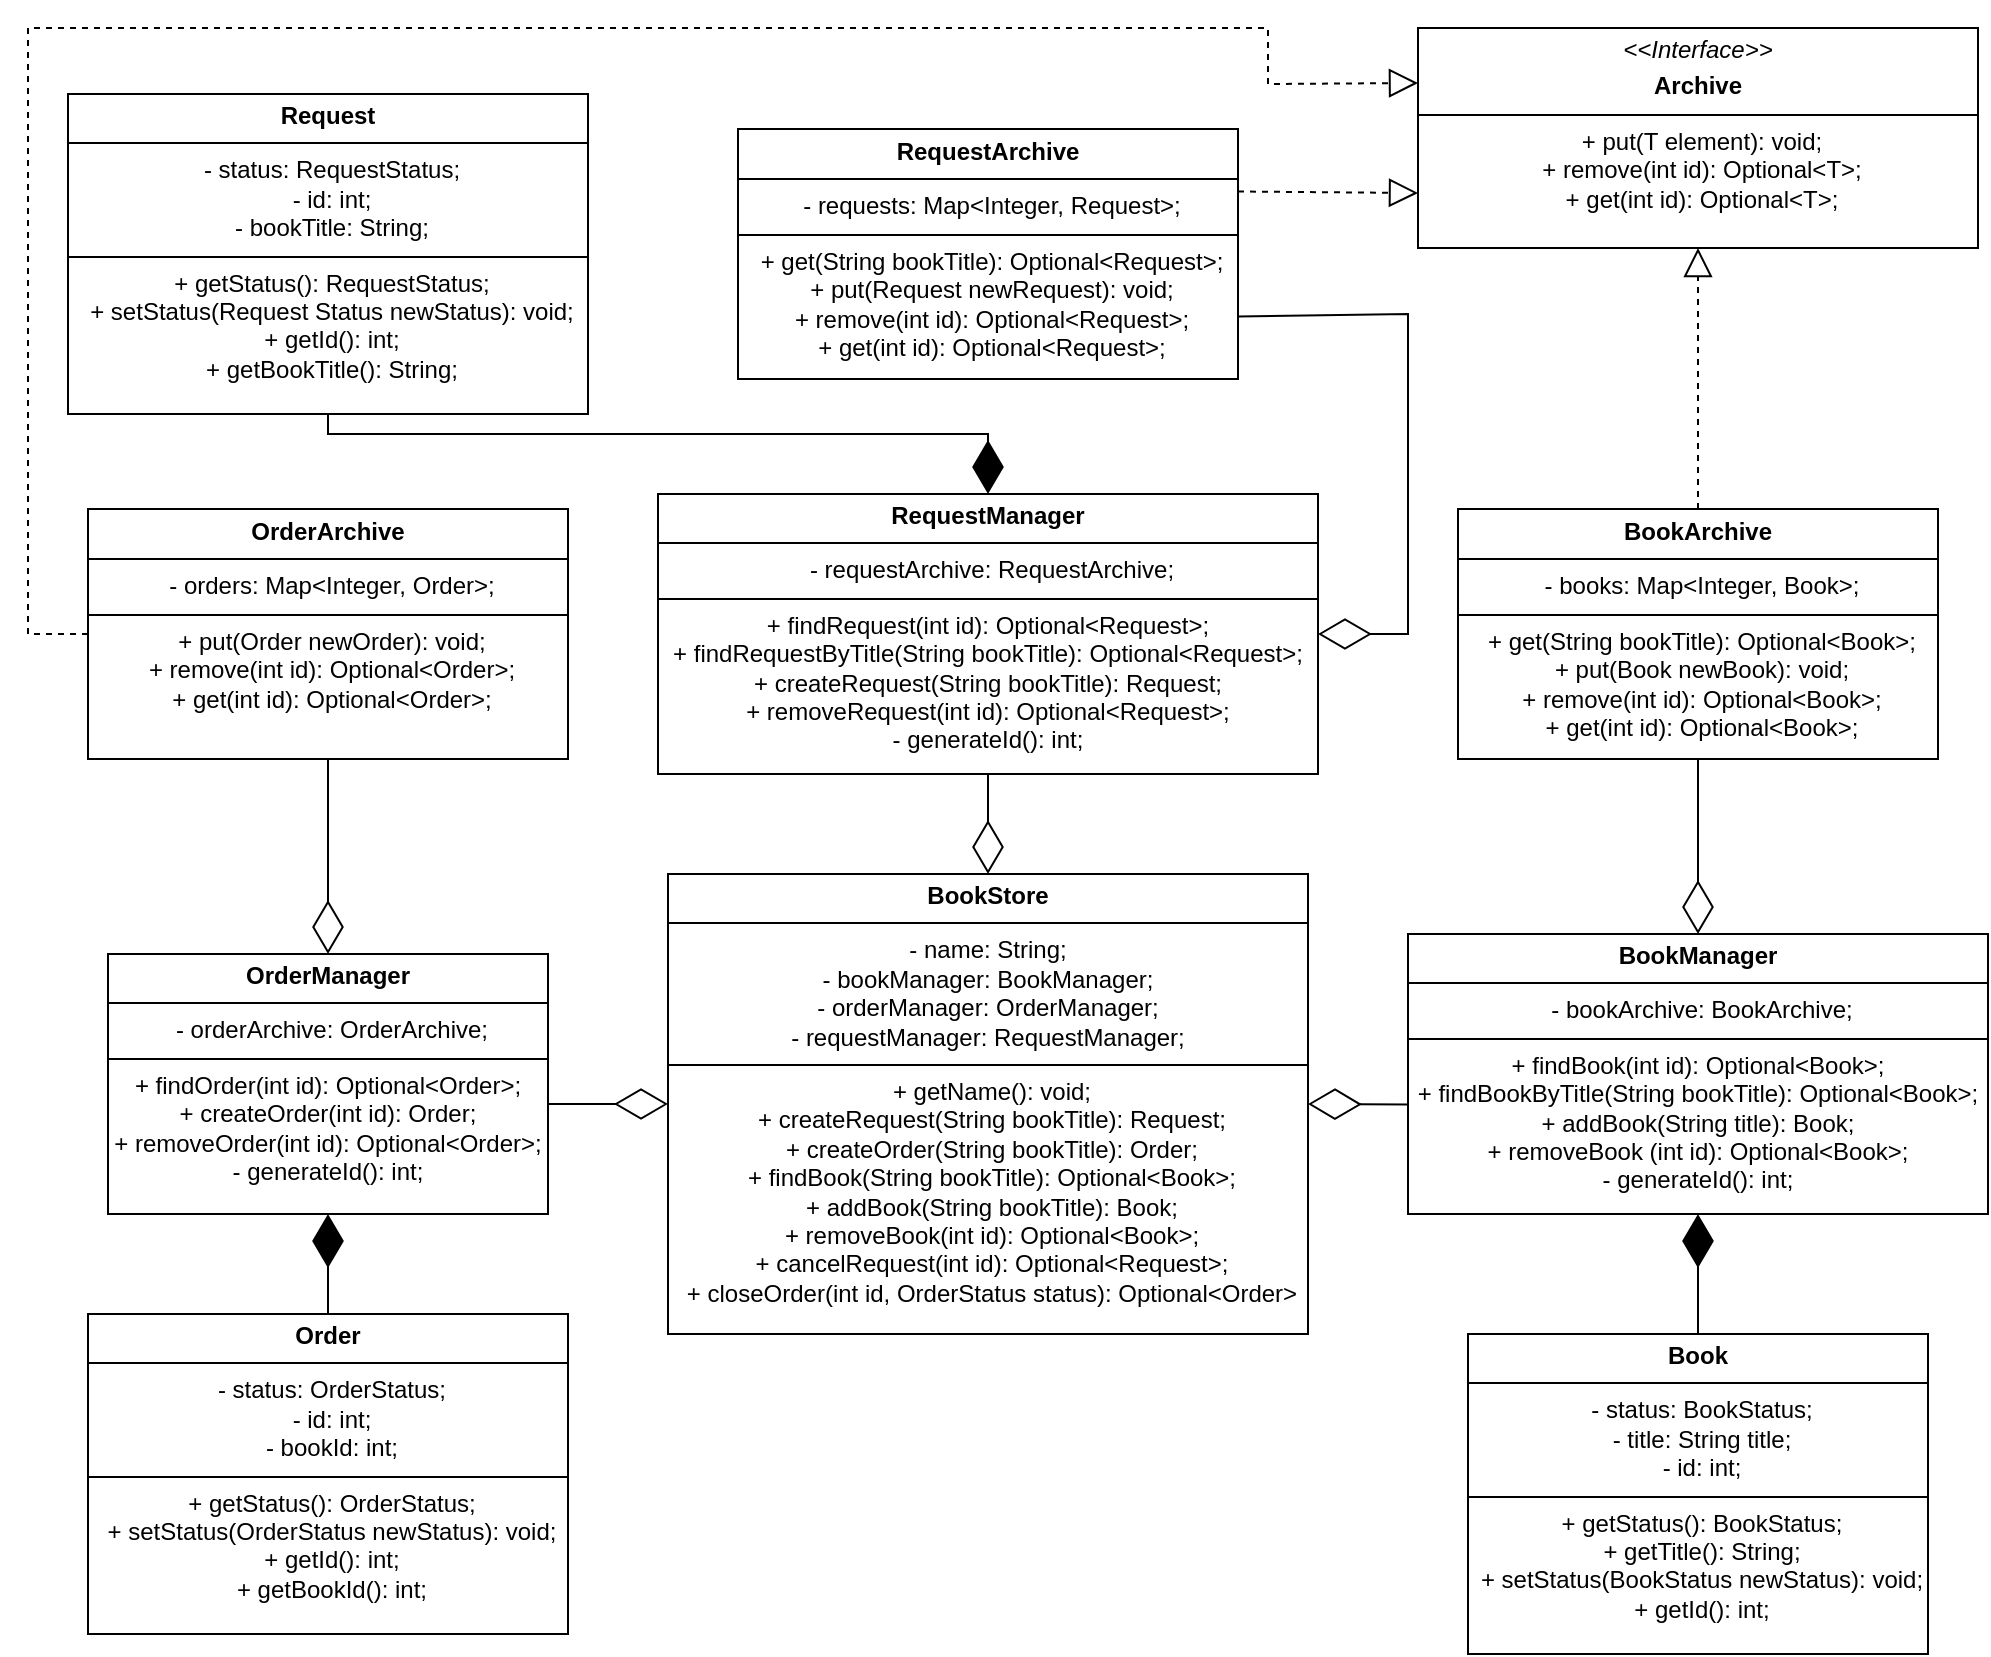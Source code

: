 <mxfile version="28.2.8">
  <diagram name="Page-1" id="uACb4W8uzrnaDRuGBQVx">
    <mxGraphModel dx="2593" dy="1364" grid="1" gridSize="10" guides="1" tooltips="1" connect="1" arrows="1" fold="1" page="1" pageScale="1" pageWidth="2339" pageHeight="3300" math="0" shadow="0">
      <root>
        <mxCell id="0" />
        <mxCell id="1" parent="0" />
        <mxCell id="P7VmRZu7HZeBI5Y8xL4--1" value="&lt;p align=&quot;center&quot; style=&quot;margin: 4px 0px 0px;&quot;&gt;&lt;b style=&quot;background-color: light-dark(#ffffff, var(--ge-dark-color, #121212));&quot;&gt;BookStore&lt;/b&gt;&lt;/p&gt;&lt;hr align=&quot;center&quot; size=&quot;1&quot; style=&quot;border-style:solid;&quot;&gt;&lt;div&gt;- name: String;&lt;/div&gt;&lt;div&gt;- bookManager: BookManager;&lt;/div&gt;&lt;div&gt;- orderManager: OrderManager;&lt;/div&gt;&lt;div&gt;- requestManager: RequestManager;&lt;/div&gt;&lt;hr align=&quot;center&quot; size=&quot;1&quot; style=&quot;border-style:solid;&quot;&gt;&lt;p align=&quot;center&quot; style=&quot;margin:0px;margin-left:4px;&quot;&gt;+ getName(): void;&lt;/p&gt;&lt;p align=&quot;center&quot; style=&quot;margin:0px;margin-left:4px;&quot;&gt;+ createRequest(String bookTitle): Request;&lt;/p&gt;&lt;p align=&quot;center&quot; style=&quot;margin:0px;margin-left:4px;&quot;&gt;+ createOrder(String bookTitle): Order;&lt;/p&gt;&lt;p align=&quot;center&quot; style=&quot;margin:0px;margin-left:4px;&quot;&gt;+ findBook(String bookTitle): Optional&amp;lt;Book&amp;gt;;&lt;/p&gt;&lt;p align=&quot;center&quot; style=&quot;margin:0px;margin-left:4px;&quot;&gt;+ addBook(String bookTitle): Book;&lt;/p&gt;&lt;p align=&quot;center&quot; style=&quot;margin:0px;margin-left:4px;&quot;&gt;+ removeBook(int id): Optional&amp;lt;Book&amp;gt;;&lt;/p&gt;&lt;p align=&quot;center&quot; style=&quot;margin:0px;margin-left:4px;&quot;&gt;+ cancelRequest(int id): Optional&amp;lt;Request&amp;gt;;&lt;/p&gt;&lt;p align=&quot;center&quot; style=&quot;margin:0px;margin-left:4px;&quot;&gt;+ closeOrder(int id, OrderStatus status): Optional&amp;lt;Order&amp;gt;&lt;br&gt;&lt;/p&gt;" style="verticalAlign=top;align=center;overflow=fill;html=1;whiteSpace=wrap;" vertex="1" parent="1">
          <mxGeometry x="730" y="670" width="320" height="230" as="geometry" />
        </mxCell>
        <mxCell id="P7VmRZu7HZeBI5Y8xL4--2" value="&lt;p style=&quot;margin: 4px 0px 0px;&quot;&gt;&lt;b&gt;OrderManager&lt;/b&gt;&lt;/p&gt;&lt;hr style=&quot;border-style:solid;&quot; size=&quot;1&quot;&gt;&lt;p style=&quot;margin:0px;margin-left:4px;&quot;&gt;- orderArchive: OrderArchive;&lt;/p&gt;&lt;p style=&quot;margin:0px;margin-left:4px;&quot;&gt;&lt;/p&gt;&lt;hr style=&quot;border-style:solid;&quot; size=&quot;1&quot;&gt;&lt;div&gt;+ findOrder(int id): Optional&amp;lt;Order&amp;gt;;&lt;/div&gt;&lt;div&gt;+ createOrder(int id): Order;&lt;/div&gt;&lt;div&gt;+ removeOrder(int id): Optional&amp;lt;Order&amp;gt;;&lt;/div&gt;&lt;div&gt;- generateId(): int;&lt;br&gt;&lt;/div&gt;&lt;p style=&quot;margin:0px;margin-left:4px;&quot;&gt;&lt;/p&gt;" style="verticalAlign=top;align=center;overflow=fill;html=1;whiteSpace=wrap;" vertex="1" parent="1">
          <mxGeometry x="450" y="710" width="220" height="130" as="geometry" />
        </mxCell>
        <mxCell id="P7VmRZu7HZeBI5Y8xL4--4" value="&lt;p style=&quot;margin: 4px 0px 0px;&quot;&gt;&lt;b&gt;BookManager&lt;/b&gt;&lt;/p&gt;&lt;hr style=&quot;border-style:solid;&quot; size=&quot;1&quot;&gt;&lt;p style=&quot;margin:0px;margin-left:4px;&quot;&gt;- bookArchive: BookArchive;&lt;/p&gt;&lt;hr style=&quot;border-style:solid;&quot; size=&quot;1&quot;&gt;&lt;div&gt;+ findBook(int id): Optional&amp;lt;Book&amp;gt;;&lt;/div&gt;&lt;div&gt;+ findBookByTitle(String bookTitle): Optional&amp;lt;Book&amp;gt;;&lt;/div&gt;&lt;div&gt;+ addBook(String title): Book;&lt;/div&gt;&lt;div&gt;+ removeBook (int id): Optional&amp;lt;Book&amp;gt;;&lt;/div&gt;&lt;div&gt;- generateId(): int;&lt;br&gt;&lt;/div&gt;&lt;p style=&quot;margin:0px;margin-left:4px;&quot;&gt;&lt;/p&gt;" style="verticalAlign=top;align=center;overflow=fill;html=1;whiteSpace=wrap;" vertex="1" parent="1">
          <mxGeometry x="1100" y="700" width="290" height="140" as="geometry" />
        </mxCell>
        <mxCell id="P7VmRZu7HZeBI5Y8xL4--5" value="&lt;p style=&quot;margin: 4px 0px 0px;&quot;&gt;&lt;b&gt;RequestManager&lt;/b&gt;&lt;/p&gt;&lt;hr style=&quot;border-style:solid;&quot; size=&quot;1&quot;&gt;&lt;p style=&quot;margin:0px;margin-left:4px;&quot;&gt;- requestArchive: RequestArchive;&lt;/p&gt;&lt;hr style=&quot;border-style:solid;&quot; size=&quot;1&quot;&gt;&lt;div&gt;+ findRequest(int id): Optional&amp;lt;Request&amp;gt;;&lt;/div&gt;&lt;div&gt;+ findRequestByTitle(String bookTitle): Optional&amp;lt;Request&amp;gt;;&lt;/div&gt;&lt;div&gt;&lt;div&gt;+ createRequest(String bookTitle): Request;&lt;/div&gt;&lt;div&gt;+ removeRequest(int id): Optional&amp;lt;Request&amp;gt;;&lt;/div&gt;- generateId(): int;&lt;/div&gt;&lt;p style=&quot;margin:0px;margin-left:4px;&quot;&gt;&lt;/p&gt;" style="verticalAlign=top;align=center;overflow=fill;html=1;whiteSpace=wrap;" vertex="1" parent="1">
          <mxGeometry x="725" y="480" width="330" height="140" as="geometry" />
        </mxCell>
        <mxCell id="P7VmRZu7HZeBI5Y8xL4--7" value="" style="endArrow=diamondThin;endFill=0;endSize=24;html=1;rounded=0;entryX=0;entryY=0.5;entryDx=0;entryDy=0;exitX=1.001;exitY=0.577;exitDx=0;exitDy=0;exitPerimeter=0;" edge="1" parent="1" source="P7VmRZu7HZeBI5Y8xL4--2" target="P7VmRZu7HZeBI5Y8xL4--1">
          <mxGeometry width="160" relative="1" as="geometry">
            <mxPoint x="760" y="610" as="sourcePoint" />
            <mxPoint x="920" y="610" as="targetPoint" />
          </mxGeometry>
        </mxCell>
        <mxCell id="P7VmRZu7HZeBI5Y8xL4--8" value="" style="endArrow=diamondThin;endFill=0;endSize=24;html=1;rounded=0;entryX=1;entryY=0.5;entryDx=0;entryDy=0;exitX=0.001;exitY=0.609;exitDx=0;exitDy=0;exitPerimeter=0;" edge="1" parent="1" source="P7VmRZu7HZeBI5Y8xL4--4" target="P7VmRZu7HZeBI5Y8xL4--1">
          <mxGeometry width="160" relative="1" as="geometry">
            <mxPoint x="760" y="610" as="sourcePoint" />
            <mxPoint x="920" y="610" as="targetPoint" />
          </mxGeometry>
        </mxCell>
        <mxCell id="P7VmRZu7HZeBI5Y8xL4--9" value="" style="endArrow=diamondThin;endFill=0;endSize=24;html=1;rounded=0;entryX=0.5;entryY=0;entryDx=0;entryDy=0;exitX=0.5;exitY=1;exitDx=0;exitDy=0;" edge="1" parent="1" source="P7VmRZu7HZeBI5Y8xL4--5" target="P7VmRZu7HZeBI5Y8xL4--1">
          <mxGeometry width="160" relative="1" as="geometry">
            <mxPoint x="850" y="680" as="sourcePoint" />
            <mxPoint x="1010" y="680" as="targetPoint" />
          </mxGeometry>
        </mxCell>
        <mxCell id="P7VmRZu7HZeBI5Y8xL4--10" value="&lt;p style=&quot;margin: 4px 0px 0px;&quot;&gt;&lt;b&gt;Book&lt;/b&gt;&lt;/p&gt;&lt;hr style=&quot;border-style:solid;&quot; size=&quot;1&quot;&gt;&lt;p style=&quot;margin:0px;margin-left:4px;&quot;&gt;- status: BookStatus;&lt;/p&gt;&lt;p style=&quot;margin:0px;margin-left:4px;&quot;&gt;- title: String title;&lt;br&gt;&lt;/p&gt;&lt;p style=&quot;margin:0px;margin-left:4px;&quot;&gt;- id: int;&lt;br&gt;&lt;/p&gt;&lt;hr style=&quot;border-style:solid;&quot; size=&quot;1&quot;&gt;&lt;p style=&quot;margin:0px;margin-left:4px;&quot;&gt;+ getStatus(): BookStatus;&lt;/p&gt;&lt;p style=&quot;margin:0px;margin-left:4px;&quot;&gt;+ getTitle(): String;&lt;/p&gt;&lt;p style=&quot;margin:0px;margin-left:4px;&quot;&gt;+ setStatus(BookStatus newStatus): void;&lt;br&gt;+ getId(): int;&lt;/p&gt;" style="verticalAlign=top;align=center;overflow=fill;html=1;whiteSpace=wrap;" vertex="1" parent="1">
          <mxGeometry x="1130" y="900" width="230" height="160" as="geometry" />
        </mxCell>
        <mxCell id="P7VmRZu7HZeBI5Y8xL4--11" value="&lt;p style=&quot;margin: 4px 0px 0px;&quot;&gt;&lt;b&gt;Order&lt;/b&gt;&lt;/p&gt;&lt;hr style=&quot;border-style:solid;&quot; size=&quot;1&quot;&gt;&lt;p style=&quot;margin:0px;margin-left:4px;&quot;&gt;- status: OrderStatus;&lt;br&gt;- id: int;&lt;br&gt;- bookId: int;&lt;/p&gt;&lt;hr style=&quot;border-style:solid;&quot; size=&quot;1&quot;&gt;&lt;p style=&quot;margin:0px;margin-left:4px;&quot;&gt;+ getStatus(): OrderStatus;&lt;br&gt;+ setStatus(OrderStatus newStatus): void;&lt;br&gt;+ getId(): int;&lt;br&gt;+ getBookId(): int;&lt;/p&gt;" style="verticalAlign=top;align=center;overflow=fill;html=1;whiteSpace=wrap;" vertex="1" parent="1">
          <mxGeometry x="440" y="890" width="240" height="160" as="geometry" />
        </mxCell>
        <mxCell id="P7VmRZu7HZeBI5Y8xL4--13" value="" style="endArrow=diamondThin;endFill=1;endSize=24;html=1;rounded=0;entryX=0.5;entryY=1;entryDx=0;entryDy=0;exitX=0.5;exitY=0;exitDx=0;exitDy=0;" edge="1" parent="1" source="P7VmRZu7HZeBI5Y8xL4--10" target="P7VmRZu7HZeBI5Y8xL4--4">
          <mxGeometry width="160" relative="1" as="geometry">
            <mxPoint x="1250" y="750" as="sourcePoint" />
            <mxPoint x="1410" y="750" as="targetPoint" />
          </mxGeometry>
        </mxCell>
        <mxCell id="P7VmRZu7HZeBI5Y8xL4--14" value="" style="endArrow=diamondThin;endFill=1;endSize=24;html=1;rounded=0;exitX=0.5;exitY=0;exitDx=0;exitDy=0;entryX=0.5;entryY=1;entryDx=0;entryDy=0;" edge="1" parent="1" source="P7VmRZu7HZeBI5Y8xL4--11" target="P7VmRZu7HZeBI5Y8xL4--2">
          <mxGeometry width="160" relative="1" as="geometry">
            <mxPoint x="410" y="720" as="sourcePoint" />
            <mxPoint x="430" y="760" as="targetPoint" />
          </mxGeometry>
        </mxCell>
        <mxCell id="P7VmRZu7HZeBI5Y8xL4--15" value="&lt;p style=&quot;margin: 4px 0px 0px;&quot;&gt;&lt;b&gt;Request&lt;/b&gt;&lt;/p&gt;&lt;hr style=&quot;border-style:solid;&quot; size=&quot;1&quot;&gt;&lt;p style=&quot;margin:0px;margin-left:4px;&quot;&gt;- status: RequestStatus;&lt;br&gt;- id: int;&lt;br&gt;- bookTitle: String;&lt;/p&gt;&lt;hr style=&quot;border-style:solid;&quot; size=&quot;1&quot;&gt;&lt;p style=&quot;margin:0px;margin-left:4px;&quot;&gt;+ getStatus(): RequestStatus;&lt;br&gt;+ setStatus(Request Status newStatus): void;&lt;br&gt;+ getId(): int;&lt;br&gt;+ getBookTitle(): String;&lt;/p&gt;" style="verticalAlign=top;align=center;overflow=fill;html=1;whiteSpace=wrap;" vertex="1" parent="1">
          <mxGeometry x="430" y="280" width="260" height="160" as="geometry" />
        </mxCell>
        <mxCell id="P7VmRZu7HZeBI5Y8xL4--16" value="" style="endArrow=diamondThin;endFill=1;endSize=24;html=1;rounded=0;entryX=0.5;entryY=0;entryDx=0;entryDy=0;exitX=0.5;exitY=1;exitDx=0;exitDy=0;" edge="1" parent="1" source="P7VmRZu7HZeBI5Y8xL4--15" target="P7VmRZu7HZeBI5Y8xL4--5">
          <mxGeometry width="160" relative="1" as="geometry">
            <mxPoint x="860" y="610" as="sourcePoint" />
            <mxPoint x="1020" y="610" as="targetPoint" />
            <Array as="points">
              <mxPoint x="560" y="450" />
              <mxPoint x="890" y="450" />
            </Array>
          </mxGeometry>
        </mxCell>
        <mxCell id="P7VmRZu7HZeBI5Y8xL4--17" value="&lt;p style=&quot;margin: 4px 0px 0px;&quot;&gt;&lt;b&gt;BookArchive&lt;/b&gt;&lt;/p&gt;&lt;hr style=&quot;border-style:solid;&quot; size=&quot;1&quot;&gt;&lt;p style=&quot;margin:0px;margin-left:4px;&quot;&gt;- books: Map&amp;lt;Integer, Book&amp;gt;;&lt;br&gt;&lt;/p&gt;&lt;hr style=&quot;border-style:solid;&quot; size=&quot;1&quot;&gt;&lt;p style=&quot;margin:0px;margin-left:4px;&quot;&gt;+ get(String bookTitle): Optional&amp;lt;Book&amp;gt;;&lt;/p&gt;&lt;p style=&quot;margin:0px;margin-left:4px;&quot;&gt;+ put(Book newBook): void;&lt;br&gt;+ remove(int id): Optional&amp;lt;Book&amp;gt;;&lt;br&gt;+ get(int id): Optional&amp;lt;Book&amp;gt;;&lt;/p&gt;" style="verticalAlign=top;align=center;overflow=fill;html=1;whiteSpace=wrap;" vertex="1" parent="1">
          <mxGeometry x="1125" y="487.5" width="240" height="125" as="geometry" />
        </mxCell>
        <mxCell id="P7VmRZu7HZeBI5Y8xL4--20" value="&lt;p style=&quot;margin: 4px 0px 0px;&quot;&gt;&lt;i&gt;&amp;lt;&amp;lt;Interface&amp;gt;&amp;gt;&lt;/i&gt;&lt;/p&gt;&lt;p style=&quot;margin: 4px 0px 0px;&quot;&gt;&lt;b&gt;Archive&lt;/b&gt;&lt;br&gt;&lt;/p&gt;&lt;hr style=&quot;border-style:solid;&quot; size=&quot;1&quot;&gt;&lt;p style=&quot;margin:0px;margin-left:4px;&quot;&gt;+ put(T element): void;&lt;br&gt;+ remove(int id): Optional&amp;lt;T&amp;gt;;&lt;br&gt;+ get(int id): Optional&amp;lt;T&amp;gt;;&lt;/p&gt;" style="verticalAlign=top;align=center;overflow=fill;html=1;whiteSpace=wrap;" vertex="1" parent="1">
          <mxGeometry x="1105" y="247" width="280" height="110" as="geometry" />
        </mxCell>
        <mxCell id="P7VmRZu7HZeBI5Y8xL4--24" value="" style="endArrow=diamondThin;endFill=0;endSize=24;html=1;rounded=0;entryX=0.5;entryY=0;entryDx=0;entryDy=0;exitX=0.5;exitY=1;exitDx=0;exitDy=0;" edge="1" parent="1" source="P7VmRZu7HZeBI5Y8xL4--17" target="P7VmRZu7HZeBI5Y8xL4--4">
          <mxGeometry width="160" relative="1" as="geometry">
            <mxPoint x="570" y="640" as="sourcePoint" />
            <mxPoint x="730" y="640" as="targetPoint" />
          </mxGeometry>
        </mxCell>
        <mxCell id="P7VmRZu7HZeBI5Y8xL4--25" value="" style="endArrow=block;dashed=1;endFill=0;endSize=12;html=1;rounded=0;exitX=0.5;exitY=0;exitDx=0;exitDy=0;entryX=0.5;entryY=1;entryDx=0;entryDy=0;" edge="1" parent="1" source="P7VmRZu7HZeBI5Y8xL4--17" target="P7VmRZu7HZeBI5Y8xL4--20">
          <mxGeometry width="160" relative="1" as="geometry">
            <mxPoint x="740" y="500" as="sourcePoint" />
            <mxPoint x="660" y="150" as="targetPoint" />
            <Array as="points">
              <mxPoint x="1245" y="420" />
            </Array>
          </mxGeometry>
        </mxCell>
        <mxCell id="P7VmRZu7HZeBI5Y8xL4--27" value="&lt;p style=&quot;margin: 4px 0px 0px;&quot;&gt;&lt;b&gt;RequestArchive&lt;/b&gt;&lt;/p&gt;&lt;hr style=&quot;border-style:solid;&quot; size=&quot;1&quot;&gt;&lt;p style=&quot;margin:0px;margin-left:4px;&quot;&gt;- requests: Map&amp;lt;Integer,&amp;nbsp;Request&amp;gt;;&lt;br&gt;&lt;/p&gt;&lt;hr style=&quot;border-style:solid;&quot; size=&quot;1&quot;&gt;&lt;p style=&quot;margin:0px;margin-left:4px;&quot;&gt;+ get(String bookTitle): Optional&amp;lt;Request&amp;gt;;&lt;/p&gt;&lt;p style=&quot;margin:0px;margin-left:4px;&quot;&gt;+ put(Request newRequest): void;&lt;br&gt;+ remove(int id): Optional&amp;lt;Request&amp;gt;;&lt;br&gt;+ get(int id): Optional&amp;lt;Request&amp;gt;;&lt;/p&gt;" style="verticalAlign=top;align=center;overflow=fill;html=1;whiteSpace=wrap;" vertex="1" parent="1">
          <mxGeometry x="765" y="297.5" width="250" height="125" as="geometry" />
        </mxCell>
        <mxCell id="P7VmRZu7HZeBI5Y8xL4--28" value="" style="endArrow=diamondThin;endFill=0;endSize=24;html=1;rounded=0;entryX=1;entryY=0.5;entryDx=0;entryDy=0;exitX=1;exitY=0.75;exitDx=0;exitDy=0;" edge="1" parent="1" source="P7VmRZu7HZeBI5Y8xL4--27" target="P7VmRZu7HZeBI5Y8xL4--5">
          <mxGeometry width="160" relative="1" as="geometry">
            <mxPoint x="930" y="410" as="sourcePoint" />
            <mxPoint x="1090" y="410" as="targetPoint" />
            <Array as="points">
              <mxPoint x="1100" y="390" />
              <mxPoint x="1100" y="550" />
            </Array>
          </mxGeometry>
        </mxCell>
        <mxCell id="P7VmRZu7HZeBI5Y8xL4--29" value="" style="endArrow=block;dashed=1;endFill=0;endSize=12;html=1;rounded=0;exitX=1;exitY=0.25;exitDx=0;exitDy=0;entryX=0;entryY=0.75;entryDx=0;entryDy=0;" edge="1" parent="1" source="P7VmRZu7HZeBI5Y8xL4--27" target="P7VmRZu7HZeBI5Y8xL4--20">
          <mxGeometry width="160" relative="1" as="geometry">
            <mxPoint x="850" y="170" as="sourcePoint" />
            <mxPoint x="1010" y="120" as="targetPoint" />
          </mxGeometry>
        </mxCell>
        <mxCell id="P7VmRZu7HZeBI5Y8xL4--30" value="&lt;p style=&quot;margin: 4px 0px 0px;&quot;&gt;&lt;b&gt;OrderArchive&lt;/b&gt;&lt;/p&gt;&lt;hr style=&quot;border-style:solid;&quot; size=&quot;1&quot;&gt;&lt;p style=&quot;margin:0px;margin-left:4px;&quot;&gt;- orders: Map&amp;lt;Integer, Order&amp;gt;;&lt;br&gt;&lt;/p&gt;&lt;hr style=&quot;border-style:solid;&quot; size=&quot;1&quot;&gt;&lt;p style=&quot;margin:0px;margin-left:4px;&quot;&gt;+ put(Order newOrder): void;&lt;br&gt;+ remove(int id): Optional&amp;lt;Order&amp;gt;;&lt;br&gt;+ get(int id): Optional&amp;lt;Order&amp;gt;;&lt;/p&gt;" style="verticalAlign=top;align=center;overflow=fill;html=1;whiteSpace=wrap;" vertex="1" parent="1">
          <mxGeometry x="440" y="487.5" width="240" height="125" as="geometry" />
        </mxCell>
        <mxCell id="P7VmRZu7HZeBI5Y8xL4--31" value="" style="endArrow=block;dashed=1;endFill=0;endSize=12;html=1;rounded=0;exitX=0;exitY=0.5;exitDx=0;exitDy=0;entryX=0;entryY=0.25;entryDx=0;entryDy=0;" edge="1" parent="1" source="P7VmRZu7HZeBI5Y8xL4--30" target="P7VmRZu7HZeBI5Y8xL4--20">
          <mxGeometry width="160" relative="1" as="geometry">
            <mxPoint x="750" y="470" as="sourcePoint" />
            <mxPoint x="620" y="110" as="targetPoint" />
            <Array as="points">
              <mxPoint x="410" y="550" />
              <mxPoint x="410" y="247" />
              <mxPoint x="1030" y="247" />
              <mxPoint x="1030" y="275" />
            </Array>
          </mxGeometry>
        </mxCell>
        <mxCell id="P7VmRZu7HZeBI5Y8xL4--32" value="" style="endArrow=diamondThin;endFill=0;endSize=24;html=1;rounded=0;entryX=0.5;entryY=0;entryDx=0;entryDy=0;exitX=0.5;exitY=1;exitDx=0;exitDy=0;" edge="1" parent="1" source="P7VmRZu7HZeBI5Y8xL4--30" target="P7VmRZu7HZeBI5Y8xL4--2">
          <mxGeometry width="160" relative="1" as="geometry">
            <mxPoint x="780" y="580" as="sourcePoint" />
            <mxPoint x="940" y="580" as="targetPoint" />
          </mxGeometry>
        </mxCell>
      </root>
    </mxGraphModel>
  </diagram>
</mxfile>

